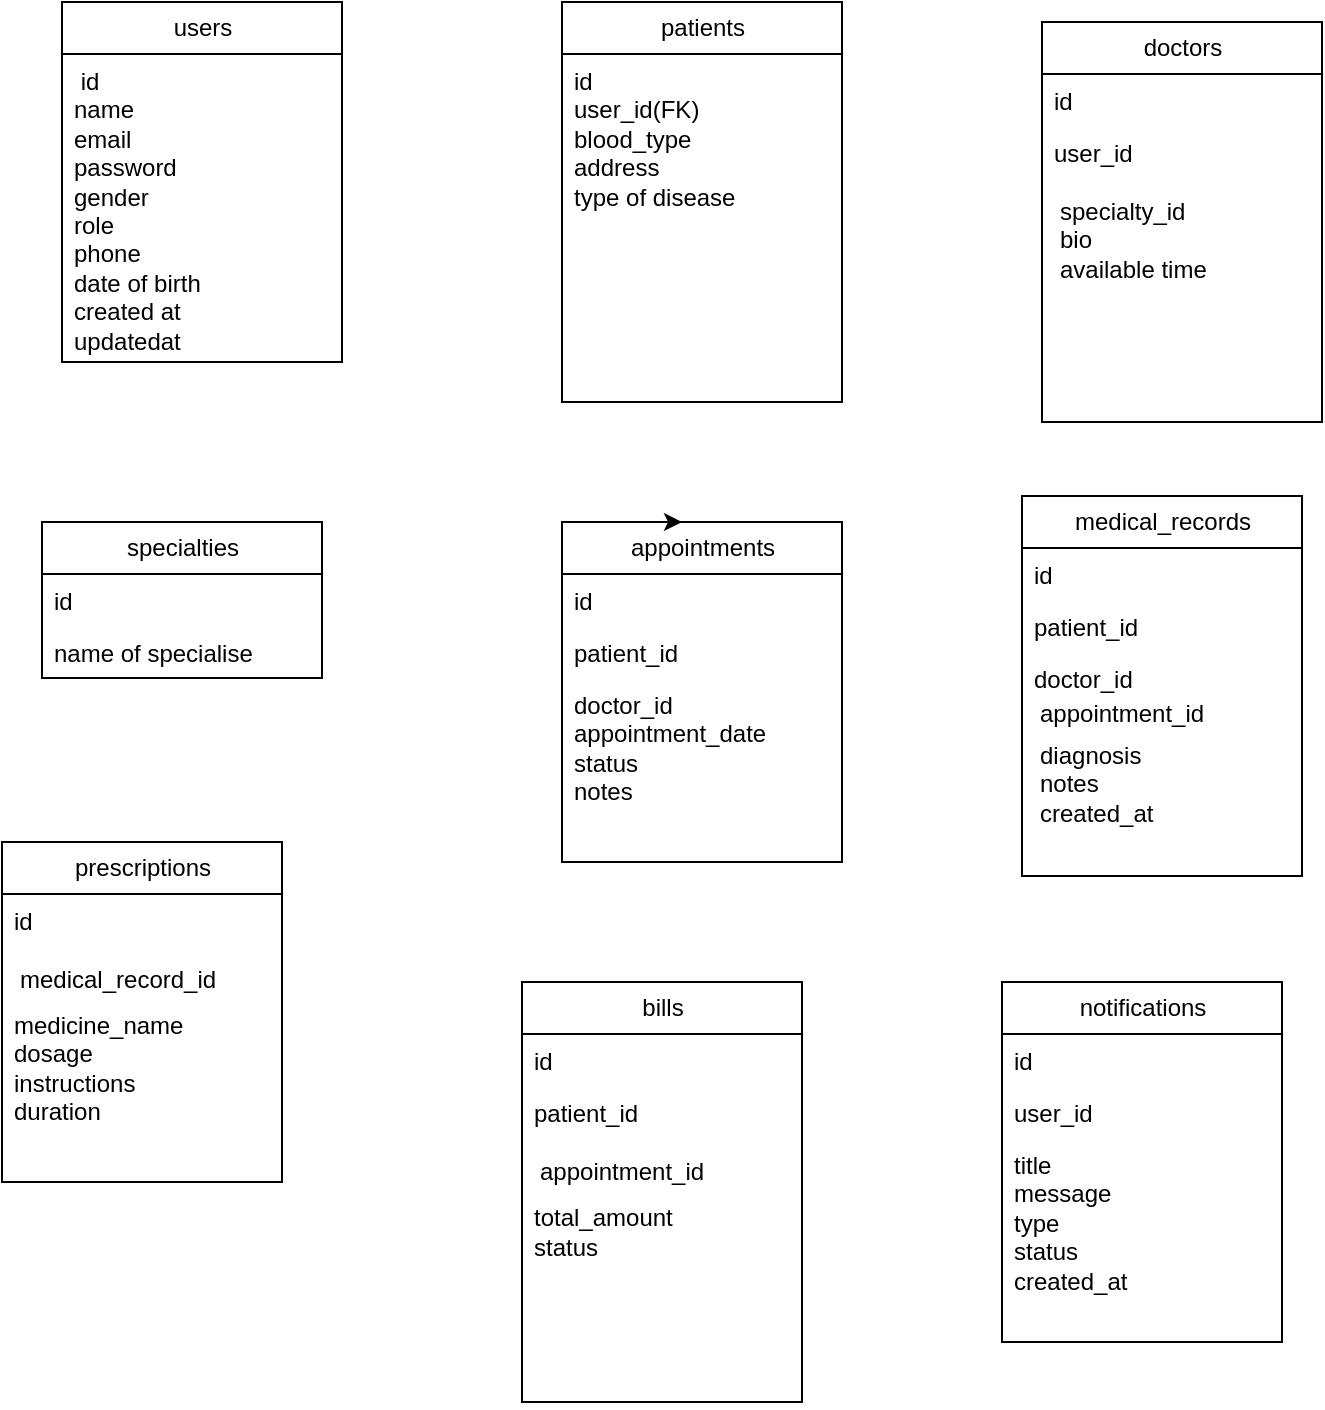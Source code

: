 <mxfile version="27.0.5">
  <diagram id="R2lEEEUBdFMjLlhIrx00" name="Page-1">
    <mxGraphModel dx="772" dy="418" grid="1" gridSize="10" guides="1" tooltips="1" connect="1" arrows="1" fold="1" page="1" pageScale="1" pageWidth="1100" pageHeight="1700" background="none" math="0" shadow="0" extFonts="Permanent Marker^https://fonts.googleapis.com/css?family=Permanent+Marker">
      <root>
        <mxCell id="0" />
        <mxCell id="1" parent="0" />
        <mxCell id="67BEU_E7ExOa8jsPXGyC-2" value="users" style="swimlane;fontStyle=0;childLayout=stackLayout;horizontal=1;startSize=26;fillColor=none;horizontalStack=0;resizeParent=1;resizeParentMax=0;resizeLast=0;collapsible=1;marginBottom=0;html=1;" vertex="1" parent="1">
          <mxGeometry x="60" y="130" width="140" height="180" as="geometry" />
        </mxCell>
        <mxCell id="67BEU_E7ExOa8jsPXGyC-3" value="&lt;div&gt;&amp;nbsp;id&lt;/div&gt;&lt;div&gt;name&lt;/div&gt;&lt;div&gt;email&lt;/div&gt;&lt;div&gt;password&lt;/div&gt;&lt;div&gt;gender&lt;/div&gt;&lt;div&gt;role&lt;/div&gt;&lt;div&gt;phone&amp;nbsp;&lt;/div&gt;&lt;div&gt;date of birth&lt;/div&gt;&lt;div&gt;created at&lt;/div&gt;&lt;div&gt;updatedat&lt;/div&gt;&lt;div&gt;&lt;br&gt;&lt;/div&gt;&lt;div&gt;&lt;br&gt;&lt;/div&gt;" style="text;strokeColor=none;fillColor=none;align=left;verticalAlign=top;spacingLeft=4;spacingRight=4;overflow=hidden;rotatable=0;points=[[0,0.5],[1,0.5]];portConstraint=eastwest;whiteSpace=wrap;html=1;" vertex="1" parent="67BEU_E7ExOa8jsPXGyC-2">
          <mxGeometry y="26" width="140" height="154" as="geometry" />
        </mxCell>
        <mxCell id="67BEU_E7ExOa8jsPXGyC-6" value="patients" style="swimlane;fontStyle=0;childLayout=stackLayout;horizontal=1;startSize=26;fillColor=none;horizontalStack=0;resizeParent=1;resizeParentMax=0;resizeLast=0;collapsible=1;marginBottom=0;html=1;" vertex="1" parent="1">
          <mxGeometry x="310" y="130" width="140" height="200" as="geometry" />
        </mxCell>
        <mxCell id="67BEU_E7ExOa8jsPXGyC-8" value="id&lt;div&gt;user_id(FK)&lt;/div&gt;&lt;div&gt;blood_type&lt;/div&gt;&lt;div&gt;address&lt;/div&gt;&lt;div&gt;type of&amp;nbsp;disease&lt;/div&gt;&lt;div&gt;&lt;br&gt;&lt;/div&gt;" style="text;strokeColor=none;fillColor=none;align=left;verticalAlign=top;spacingLeft=4;spacingRight=4;overflow=hidden;rotatable=0;points=[[0,0.5],[1,0.5]];portConstraint=eastwest;whiteSpace=wrap;html=1;" vertex="1" parent="67BEU_E7ExOa8jsPXGyC-6">
          <mxGeometry y="26" width="140" height="174" as="geometry" />
        </mxCell>
        <mxCell id="67BEU_E7ExOa8jsPXGyC-10" value="doctors" style="swimlane;fontStyle=0;childLayout=stackLayout;horizontal=1;startSize=26;fillColor=none;horizontalStack=0;resizeParent=1;resizeParentMax=0;resizeLast=0;collapsible=1;marginBottom=0;html=1;" vertex="1" parent="1">
          <mxGeometry x="550" y="140" width="140" height="200" as="geometry" />
        </mxCell>
        <mxCell id="67BEU_E7ExOa8jsPXGyC-11" value="id" style="text;strokeColor=none;fillColor=none;align=left;verticalAlign=top;spacingLeft=4;spacingRight=4;overflow=hidden;rotatable=0;points=[[0,0.5],[1,0.5]];portConstraint=eastwest;whiteSpace=wrap;html=1;" vertex="1" parent="67BEU_E7ExOa8jsPXGyC-10">
          <mxGeometry y="26" width="140" height="26" as="geometry" />
        </mxCell>
        <mxCell id="67BEU_E7ExOa8jsPXGyC-12" value="user_id" style="text;strokeColor=none;fillColor=none;align=left;verticalAlign=top;spacingLeft=4;spacingRight=4;overflow=hidden;rotatable=0;points=[[0,0.5],[1,0.5]];portConstraint=eastwest;whiteSpace=wrap;html=1;" vertex="1" parent="67BEU_E7ExOa8jsPXGyC-10">
          <mxGeometry y="52" width="140" height="26" as="geometry" />
        </mxCell>
        <mxCell id="67BEU_E7ExOa8jsPXGyC-13" value="&lt;table&gt;&lt;tbody&gt;&lt;tr&gt;&lt;td data-col-size=&quot;sm&quot; data-end=&quot;1525&quot; data-start=&quot;1510&quot;&gt;specialty_id&lt;br&gt;bio&lt;br&gt;available time&lt;/td&gt;&lt;/tr&gt;&lt;/tbody&gt;&lt;/table&gt;&lt;table&gt;&lt;tbody&gt;&lt;tr&gt;&lt;td data-col-size=&quot;sm&quot; data-end=&quot;1531&quot; data-start=&quot;1525&quot;&gt;&lt;/td&gt;&lt;/tr&gt;&lt;/tbody&gt;&lt;/table&gt;" style="text;strokeColor=none;fillColor=none;align=left;verticalAlign=top;spacingLeft=4;spacingRight=4;overflow=hidden;rotatable=0;points=[[0,0.5],[1,0.5]];portConstraint=eastwest;whiteSpace=wrap;html=1;" vertex="1" parent="67BEU_E7ExOa8jsPXGyC-10">
          <mxGeometry y="78" width="140" height="122" as="geometry" />
        </mxCell>
        <mxCell id="67BEU_E7ExOa8jsPXGyC-15" value="specialties" style="swimlane;fontStyle=0;childLayout=stackLayout;horizontal=1;startSize=26;fillColor=none;horizontalStack=0;resizeParent=1;resizeParentMax=0;resizeLast=0;collapsible=1;marginBottom=0;html=1;" vertex="1" parent="1">
          <mxGeometry x="50" y="390" width="140" height="78" as="geometry" />
        </mxCell>
        <mxCell id="67BEU_E7ExOa8jsPXGyC-16" value="id&lt;div&gt;&lt;br&gt;&lt;/div&gt;" style="text;strokeColor=none;fillColor=none;align=left;verticalAlign=top;spacingLeft=4;spacingRight=4;overflow=hidden;rotatable=0;points=[[0,0.5],[1,0.5]];portConstraint=eastwest;whiteSpace=wrap;html=1;" vertex="1" parent="67BEU_E7ExOa8jsPXGyC-15">
          <mxGeometry y="26" width="140" height="26" as="geometry" />
        </mxCell>
        <mxCell id="67BEU_E7ExOa8jsPXGyC-17" value="name of specialise" style="text;strokeColor=none;fillColor=none;align=left;verticalAlign=top;spacingLeft=4;spacingRight=4;overflow=hidden;rotatable=0;points=[[0,0.5],[1,0.5]];portConstraint=eastwest;whiteSpace=wrap;html=1;" vertex="1" parent="67BEU_E7ExOa8jsPXGyC-15">
          <mxGeometry y="52" width="140" height="26" as="geometry" />
        </mxCell>
        <mxCell id="67BEU_E7ExOa8jsPXGyC-27" style="edgeStyle=orthogonalEdgeStyle;rounded=0;orthogonalLoop=1;jettySize=auto;html=1;exitX=0.25;exitY=0;exitDx=0;exitDy=0;" edge="1" parent="1" source="67BEU_E7ExOa8jsPXGyC-19">
          <mxGeometry relative="1" as="geometry">
            <mxPoint x="370" y="390" as="targetPoint" />
          </mxGeometry>
        </mxCell>
        <mxCell id="67BEU_E7ExOa8jsPXGyC-19" value="appointments" style="swimlane;fontStyle=0;childLayout=stackLayout;horizontal=1;startSize=26;fillColor=none;horizontalStack=0;resizeParent=1;resizeParentMax=0;resizeLast=0;collapsible=1;marginBottom=0;html=1;" vertex="1" parent="1">
          <mxGeometry x="310" y="390" width="140" height="170" as="geometry" />
        </mxCell>
        <mxCell id="67BEU_E7ExOa8jsPXGyC-20" value="id&lt;div&gt;&lt;br&gt;&lt;/div&gt;&lt;div&gt;&lt;br&gt;&lt;/div&gt;" style="text;strokeColor=none;fillColor=none;align=left;verticalAlign=top;spacingLeft=4;spacingRight=4;overflow=hidden;rotatable=0;points=[[0,0.5],[1,0.5]];portConstraint=eastwest;whiteSpace=wrap;html=1;" vertex="1" parent="67BEU_E7ExOa8jsPXGyC-19">
          <mxGeometry y="26" width="140" height="26" as="geometry" />
        </mxCell>
        <mxCell id="67BEU_E7ExOa8jsPXGyC-21" value="patient_id" style="text;strokeColor=none;fillColor=none;align=left;verticalAlign=top;spacingLeft=4;spacingRight=4;overflow=hidden;rotatable=0;points=[[0,0.5],[1,0.5]];portConstraint=eastwest;whiteSpace=wrap;html=1;" vertex="1" parent="67BEU_E7ExOa8jsPXGyC-19">
          <mxGeometry y="52" width="140" height="26" as="geometry" />
        </mxCell>
        <mxCell id="67BEU_E7ExOa8jsPXGyC-22" value="doctor_id&lt;div&gt;appointment_date&lt;/div&gt;&lt;div&gt;status&lt;/div&gt;&lt;div&gt;notes&lt;/div&gt;" style="text;strokeColor=none;fillColor=none;align=left;verticalAlign=top;spacingLeft=4;spacingRight=4;overflow=hidden;rotatable=0;points=[[0,0.5],[1,0.5]];portConstraint=eastwest;whiteSpace=wrap;html=1;" vertex="1" parent="67BEU_E7ExOa8jsPXGyC-19">
          <mxGeometry y="78" width="140" height="92" as="geometry" />
        </mxCell>
        <mxCell id="67BEU_E7ExOa8jsPXGyC-23" value="medical_records" style="swimlane;fontStyle=0;childLayout=stackLayout;horizontal=1;startSize=26;fillColor=none;horizontalStack=0;resizeParent=1;resizeParentMax=0;resizeLast=0;collapsible=1;marginBottom=0;html=1;" vertex="1" parent="1">
          <mxGeometry x="540" y="377" width="140" height="190" as="geometry" />
        </mxCell>
        <mxCell id="67BEU_E7ExOa8jsPXGyC-24" value="id" style="text;strokeColor=none;fillColor=none;align=left;verticalAlign=top;spacingLeft=4;spacingRight=4;overflow=hidden;rotatable=0;points=[[0,0.5],[1,0.5]];portConstraint=eastwest;whiteSpace=wrap;html=1;" vertex="1" parent="67BEU_E7ExOa8jsPXGyC-23">
          <mxGeometry y="26" width="140" height="26" as="geometry" />
        </mxCell>
        <mxCell id="67BEU_E7ExOa8jsPXGyC-25" value="patient_id" style="text;strokeColor=none;fillColor=none;align=left;verticalAlign=top;spacingLeft=4;spacingRight=4;overflow=hidden;rotatable=0;points=[[0,0.5],[1,0.5]];portConstraint=eastwest;whiteSpace=wrap;html=1;" vertex="1" parent="67BEU_E7ExOa8jsPXGyC-23">
          <mxGeometry y="52" width="140" height="26" as="geometry" />
        </mxCell>
        <mxCell id="67BEU_E7ExOa8jsPXGyC-26" value="doctor_id&lt;div&gt;&lt;table&gt;&lt;tbody&gt;&lt;tr&gt;&lt;td data-col-size=&quot;sm&quot; data-end=&quot;2657&quot; data-start=&quot;2640&quot;&gt;appointment_id&lt;/td&gt;&lt;/tr&gt;&lt;/tbody&gt;&lt;/table&gt;&lt;table&gt;&lt;tbody&gt;&lt;tr&gt;&lt;td data-col-size=&quot;sm&quot; data-end=&quot;2663&quot; data-start=&quot;2657&quot;&gt;diagnosis&lt;br&gt;notes&lt;br&gt;created_at&lt;/td&gt;&lt;/tr&gt;&lt;/tbody&gt;&lt;/table&gt;&lt;/div&gt;" style="text;strokeColor=none;fillColor=none;align=left;verticalAlign=top;spacingLeft=4;spacingRight=4;overflow=hidden;rotatable=0;points=[[0,0.5],[1,0.5]];portConstraint=eastwest;whiteSpace=wrap;html=1;" vertex="1" parent="67BEU_E7ExOa8jsPXGyC-23">
          <mxGeometry y="78" width="140" height="112" as="geometry" />
        </mxCell>
        <mxCell id="67BEU_E7ExOa8jsPXGyC-33" value="prescriptions" style="swimlane;fontStyle=0;childLayout=stackLayout;horizontal=1;startSize=26;fillColor=none;horizontalStack=0;resizeParent=1;resizeParentMax=0;resizeLast=0;collapsible=1;marginBottom=0;html=1;" vertex="1" parent="1">
          <mxGeometry x="30" y="550" width="140" height="170" as="geometry" />
        </mxCell>
        <mxCell id="67BEU_E7ExOa8jsPXGyC-34" value="id" style="text;strokeColor=none;fillColor=none;align=left;verticalAlign=top;spacingLeft=4;spacingRight=4;overflow=hidden;rotatable=0;points=[[0,0.5],[1,0.5]];portConstraint=eastwest;whiteSpace=wrap;html=1;" vertex="1" parent="67BEU_E7ExOa8jsPXGyC-33">
          <mxGeometry y="26" width="140" height="26" as="geometry" />
        </mxCell>
        <mxCell id="67BEU_E7ExOa8jsPXGyC-35" value="&lt;table&gt;&lt;tbody&gt;&lt;tr&gt;&lt;td data-col-size=&quot;sm&quot; data-end=&quot;2947&quot; data-start=&quot;2927&quot;&gt;medical_record_id&lt;/td&gt;&lt;/tr&gt;&lt;/tbody&gt;&lt;/table&gt;&lt;table&gt;&lt;tbody&gt;&lt;tr&gt;&lt;td data-col-size=&quot;sm&quot; data-end=&quot;2953&quot; data-start=&quot;2947&quot;&gt;&lt;/td&gt;&lt;/tr&gt;&lt;/tbody&gt;&lt;/table&gt;" style="text;strokeColor=none;fillColor=none;align=left;verticalAlign=top;spacingLeft=4;spacingRight=4;overflow=hidden;rotatable=0;points=[[0,0.5],[1,0.5]];portConstraint=eastwest;whiteSpace=wrap;html=1;" vertex="1" parent="67BEU_E7ExOa8jsPXGyC-33">
          <mxGeometry y="52" width="140" height="26" as="geometry" />
        </mxCell>
        <mxCell id="67BEU_E7ExOa8jsPXGyC-36" value="medicine_name&lt;div&gt;dosage&lt;/div&gt;&lt;div&gt;instructions&lt;/div&gt;&lt;div&gt;duration&lt;/div&gt;" style="text;strokeColor=none;fillColor=none;align=left;verticalAlign=top;spacingLeft=4;spacingRight=4;overflow=hidden;rotatable=0;points=[[0,0.5],[1,0.5]];portConstraint=eastwest;whiteSpace=wrap;html=1;" vertex="1" parent="67BEU_E7ExOa8jsPXGyC-33">
          <mxGeometry y="78" width="140" height="92" as="geometry" />
        </mxCell>
        <mxCell id="67BEU_E7ExOa8jsPXGyC-37" value="bills" style="swimlane;fontStyle=0;childLayout=stackLayout;horizontal=1;startSize=26;fillColor=none;horizontalStack=0;resizeParent=1;resizeParentMax=0;resizeLast=0;collapsible=1;marginBottom=0;html=1;" vertex="1" parent="1">
          <mxGeometry x="290" y="620" width="140" height="210" as="geometry" />
        </mxCell>
        <mxCell id="67BEU_E7ExOa8jsPXGyC-38" value="id" style="text;strokeColor=none;fillColor=none;align=left;verticalAlign=top;spacingLeft=4;spacingRight=4;overflow=hidden;rotatable=0;points=[[0,0.5],[1,0.5]];portConstraint=eastwest;whiteSpace=wrap;html=1;" vertex="1" parent="67BEU_E7ExOa8jsPXGyC-37">
          <mxGeometry y="26" width="140" height="26" as="geometry" />
        </mxCell>
        <mxCell id="67BEU_E7ExOa8jsPXGyC-39" value="patient_id" style="text;strokeColor=none;fillColor=none;align=left;verticalAlign=top;spacingLeft=4;spacingRight=4;overflow=hidden;rotatable=0;points=[[0,0.5],[1,0.5]];portConstraint=eastwest;whiteSpace=wrap;html=1;" vertex="1" parent="67BEU_E7ExOa8jsPXGyC-37">
          <mxGeometry y="52" width="140" height="26" as="geometry" />
        </mxCell>
        <mxCell id="67BEU_E7ExOa8jsPXGyC-40" value="&lt;table&gt;&lt;tbody&gt;&lt;tr&gt;&lt;td data-col-size=&quot;sm&quot; data-end=&quot;3324&quot; data-start=&quot;3307&quot;&gt;appointment_id&lt;/td&gt;&lt;/tr&gt;&lt;/tbody&gt;&lt;/table&gt;&lt;table&gt;&lt;tbody&gt;&lt;tr&gt;&lt;td data-col-size=&quot;sm&quot; data-end=&quot;3330&quot; data-start=&quot;3324&quot;&gt;&lt;/td&gt;&lt;/tr&gt;&lt;/tbody&gt;&lt;/table&gt;total_amount&lt;div&gt;status&lt;/div&gt;&lt;div&gt;&lt;br&gt;&lt;/div&gt;" style="text;strokeColor=none;fillColor=none;align=left;verticalAlign=top;spacingLeft=4;spacingRight=4;overflow=hidden;rotatable=0;points=[[0,0.5],[1,0.5]];portConstraint=eastwest;whiteSpace=wrap;html=1;" vertex="1" parent="67BEU_E7ExOa8jsPXGyC-37">
          <mxGeometry y="78" width="140" height="132" as="geometry" />
        </mxCell>
        <mxCell id="67BEU_E7ExOa8jsPXGyC-41" value="notifications" style="swimlane;fontStyle=0;childLayout=stackLayout;horizontal=1;startSize=26;fillColor=none;horizontalStack=0;resizeParent=1;resizeParentMax=0;resizeLast=0;collapsible=1;marginBottom=0;html=1;" vertex="1" parent="1">
          <mxGeometry x="530" y="620" width="140" height="180" as="geometry" />
        </mxCell>
        <mxCell id="67BEU_E7ExOa8jsPXGyC-42" value="id" style="text;strokeColor=none;fillColor=none;align=left;verticalAlign=top;spacingLeft=4;spacingRight=4;overflow=hidden;rotatable=0;points=[[0,0.5],[1,0.5]];portConstraint=eastwest;whiteSpace=wrap;html=1;" vertex="1" parent="67BEU_E7ExOa8jsPXGyC-41">
          <mxGeometry y="26" width="140" height="26" as="geometry" />
        </mxCell>
        <mxCell id="67BEU_E7ExOa8jsPXGyC-43" value="user_id" style="text;strokeColor=none;fillColor=none;align=left;verticalAlign=top;spacingLeft=4;spacingRight=4;overflow=hidden;rotatable=0;points=[[0,0.5],[1,0.5]];portConstraint=eastwest;whiteSpace=wrap;html=1;" vertex="1" parent="67BEU_E7ExOa8jsPXGyC-41">
          <mxGeometry y="52" width="140" height="26" as="geometry" />
        </mxCell>
        <mxCell id="67BEU_E7ExOa8jsPXGyC-44" value="title&lt;div&gt;message&lt;/div&gt;&lt;div&gt;type&lt;/div&gt;&lt;div&gt;status&lt;/div&gt;&lt;div&gt;created_at&lt;/div&gt;" style="text;strokeColor=none;fillColor=none;align=left;verticalAlign=top;spacingLeft=4;spacingRight=4;overflow=hidden;rotatable=0;points=[[0,0.5],[1,0.5]];portConstraint=eastwest;whiteSpace=wrap;html=1;" vertex="1" parent="67BEU_E7ExOa8jsPXGyC-41">
          <mxGeometry y="78" width="140" height="102" as="geometry" />
        </mxCell>
      </root>
    </mxGraphModel>
  </diagram>
</mxfile>
